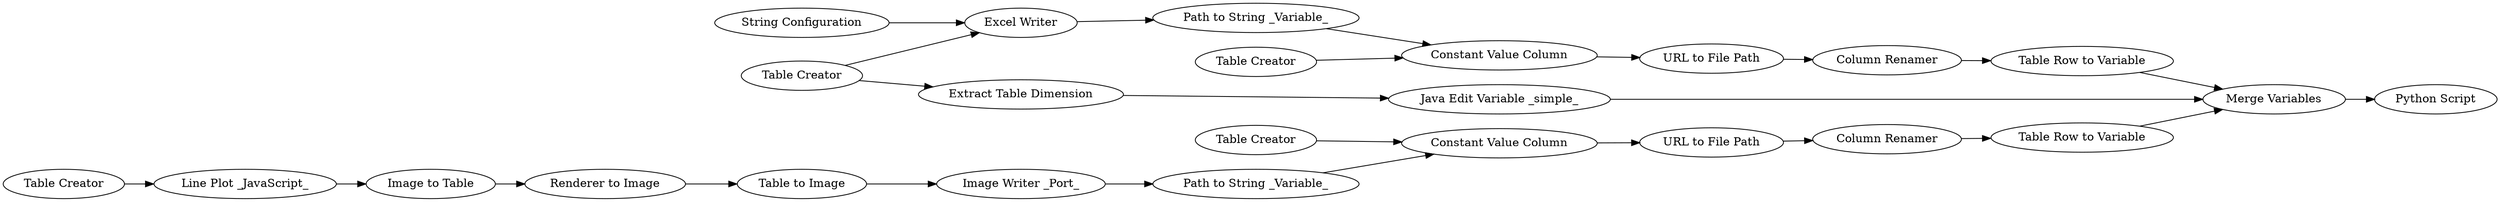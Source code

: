 digraph {
	264 -> 263
	2422 -> 2424
	261 -> 2413
	2 -> 264
	2400 -> 2418
	263 -> 262
	259 -> 2425
	186 -> 2420
	2421 -> 2423
	2420 -> 2422
	2413 -> 2415
	1 -> 2
	2416 -> 2419
	262 -> 2400
	2425 -> 2426
	2424 -> 2411
	2428 -> 261
	2423 -> 2424
	2415 -> 186
	2417 -> 2416
	2426 -> 2424
	2414 -> 2415
	259 -> 261
	2419 -> 2421
	2418 -> 2416
	2423 [label="Table Row to Variable"]
	263 [label="Renderer to Image"]
	2414 [label="Table Creator"]
	2416 [label="Constant Value Column"]
	259 [label="Table Creator"]
	2420 [label="Column Renamer"]
	2424 [label="Merge Variables"]
	2421 [label="Column Renamer"]
	2422 [label="Table Row to Variable"]
	2415 [label="Constant Value Column"]
	262 [label="Table to Image"]
	1 [label="Table Creator"]
	2428 [label="String Configuration"]
	261 [label="Excel Writer"]
	2418 [label="Path to String _Variable_"]
	2413 [label="Path to String _Variable_"]
	2411 [label="Python Script"]
	264 [label="Image to Table"]
	2400 [label="Image Writer _Port_"]
	2425 [label="Extract Table Dimension"]
	186 [label="URL to File Path"]
	2426 [label="Java Edit Variable _simple_"]
	2417 [label="Table Creator"]
	2419 [label="URL to File Path"]
	2 [label="Line Plot _JavaScript_"]
	rankdir=LR
}
